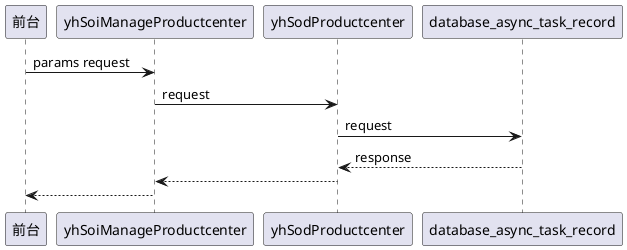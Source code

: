 @startuml
前台 -> yhSoiManageProductcenter: params request
yhSoiManageProductcenter -> yhSodProductcenter: request

yhSodProductcenter -> database_async_task_record: request
database_async_task_record --> yhSodProductcenter: response
yhSodProductcenter --> yhSoiManageProductcenter
yhSoiManageProductcenter --> 前台
@enduml